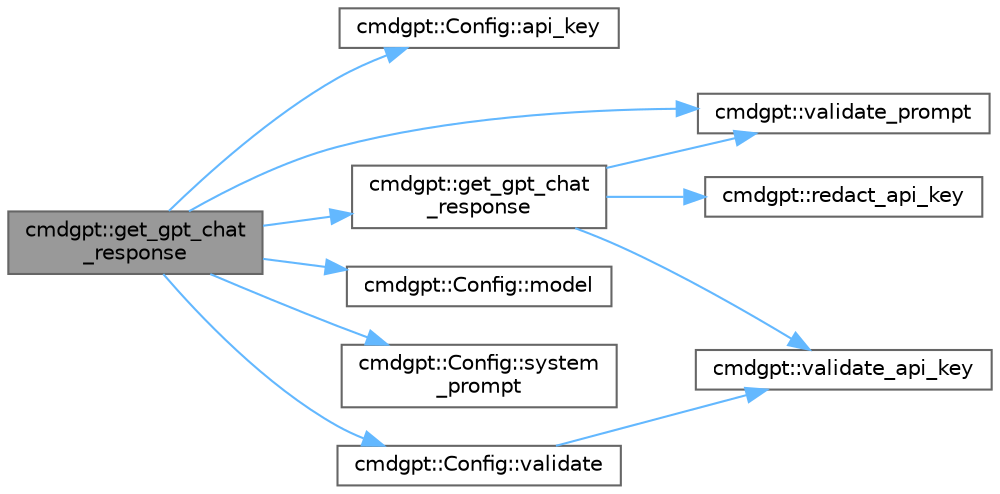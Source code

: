 digraph "cmdgpt::get_gpt_chat_response"
{
 // LATEX_PDF_SIZE
  bgcolor="transparent";
  edge [fontname=Helvetica,fontsize=10,labelfontname=Helvetica,labelfontsize=10];
  node [fontname=Helvetica,fontsize=10,shape=box,height=0.2,width=0.4];
  rankdir="LR";
  Node1 [id="Node000001",label="cmdgpt::get_gpt_chat\l_response",height=0.2,width=0.4,color="gray40", fillcolor="grey60", style="filled", fontcolor="black",tooltip="Sends a chat completion request to the OpenAI API (modern interface)"];
  Node1 -> Node2 [id="edge1_Node000001_Node000002",color="steelblue1",style="solid",tooltip=" "];
  Node2 [id="Node000002",label="cmdgpt::Config::api_key",height=0.2,width=0.4,color="grey40", fillcolor="white", style="filled",URL="$de/d57/classcmdgpt_1_1Config.html#a785a41ec0c78923bdf9ddfe6c9af0439",tooltip="Get configured API key."];
  Node1 -> Node3 [id="edge2_Node000001_Node000003",color="steelblue1",style="solid",tooltip=" "];
  Node3 [id="Node000003",label="cmdgpt::get_gpt_chat\l_response",height=0.2,width=0.4,color="grey40", fillcolor="white", style="filled",URL="$d0/d05/namespacecmdgpt.html#a19ed2e07630c91548444910087b275fb",tooltip="Sends a chat completion request to the OpenAI API (legacy interface)"];
  Node3 -> Node4 [id="edge3_Node000003_Node000004",color="steelblue1",style="solid",tooltip=" "];
  Node4 [id="Node000004",label="cmdgpt::redact_api_key",height=0.2,width=0.4,color="grey40", fillcolor="white", style="filled",URL="$d0/d05/namespacecmdgpt.html#aa671517c84d1e5bab477438aca0cf82d",tooltip="Returns a redacted version of API key for logging."];
  Node3 -> Node5 [id="edge4_Node000003_Node000005",color="steelblue1",style="solid",tooltip=" "];
  Node5 [id="Node000005",label="cmdgpt::validate_api_key",height=0.2,width=0.4,color="grey40", fillcolor="white", style="filled",URL="$d0/d05/namespacecmdgpt.html#a2a8346a32e6ad2d2a118e0c3a084761e",tooltip="Validates and sanitizes API key input."];
  Node3 -> Node6 [id="edge5_Node000003_Node000006",color="steelblue1",style="solid",tooltip=" "];
  Node6 [id="Node000006",label="cmdgpt::validate_prompt",height=0.2,width=0.4,color="grey40", fillcolor="white", style="filled",URL="$d0/d05/namespacecmdgpt.html#a5388bc50f7e07fa57f66b229d1a0e0f5",tooltip="Validates input prompt length and content."];
  Node1 -> Node7 [id="edge6_Node000001_Node000007",color="steelblue1",style="solid",tooltip=" "];
  Node7 [id="Node000007",label="cmdgpt::Config::model",height=0.2,width=0.4,color="grey40", fillcolor="white", style="filled",URL="$de/d57/classcmdgpt_1_1Config.html#a74f0a600cdc28022c9889a7db026573a",tooltip="Get configured model name."];
  Node1 -> Node8 [id="edge7_Node000001_Node000008",color="steelblue1",style="solid",tooltip=" "];
  Node8 [id="Node000008",label="cmdgpt::Config::system\l_prompt",height=0.2,width=0.4,color="grey40", fillcolor="white", style="filled",URL="$de/d57/classcmdgpt_1_1Config.html#acae23c39d092d92cfa981df414b03cd9",tooltip="Get configured system prompt."];
  Node1 -> Node9 [id="edge8_Node000001_Node000009",color="steelblue1",style="solid",tooltip=" "];
  Node9 [id="Node000009",label="cmdgpt::Config::validate",height=0.2,width=0.4,color="grey40", fillcolor="white", style="filled",URL="$de/d57/classcmdgpt_1_1Config.html#a846dea2023000846006111edac398cb5",tooltip="Validate all configuration values."];
  Node9 -> Node5 [id="edge9_Node000009_Node000005",color="steelblue1",style="solid",tooltip=" "];
  Node1 -> Node6 [id="edge10_Node000001_Node000006",color="steelblue1",style="solid",tooltip=" "];
}
